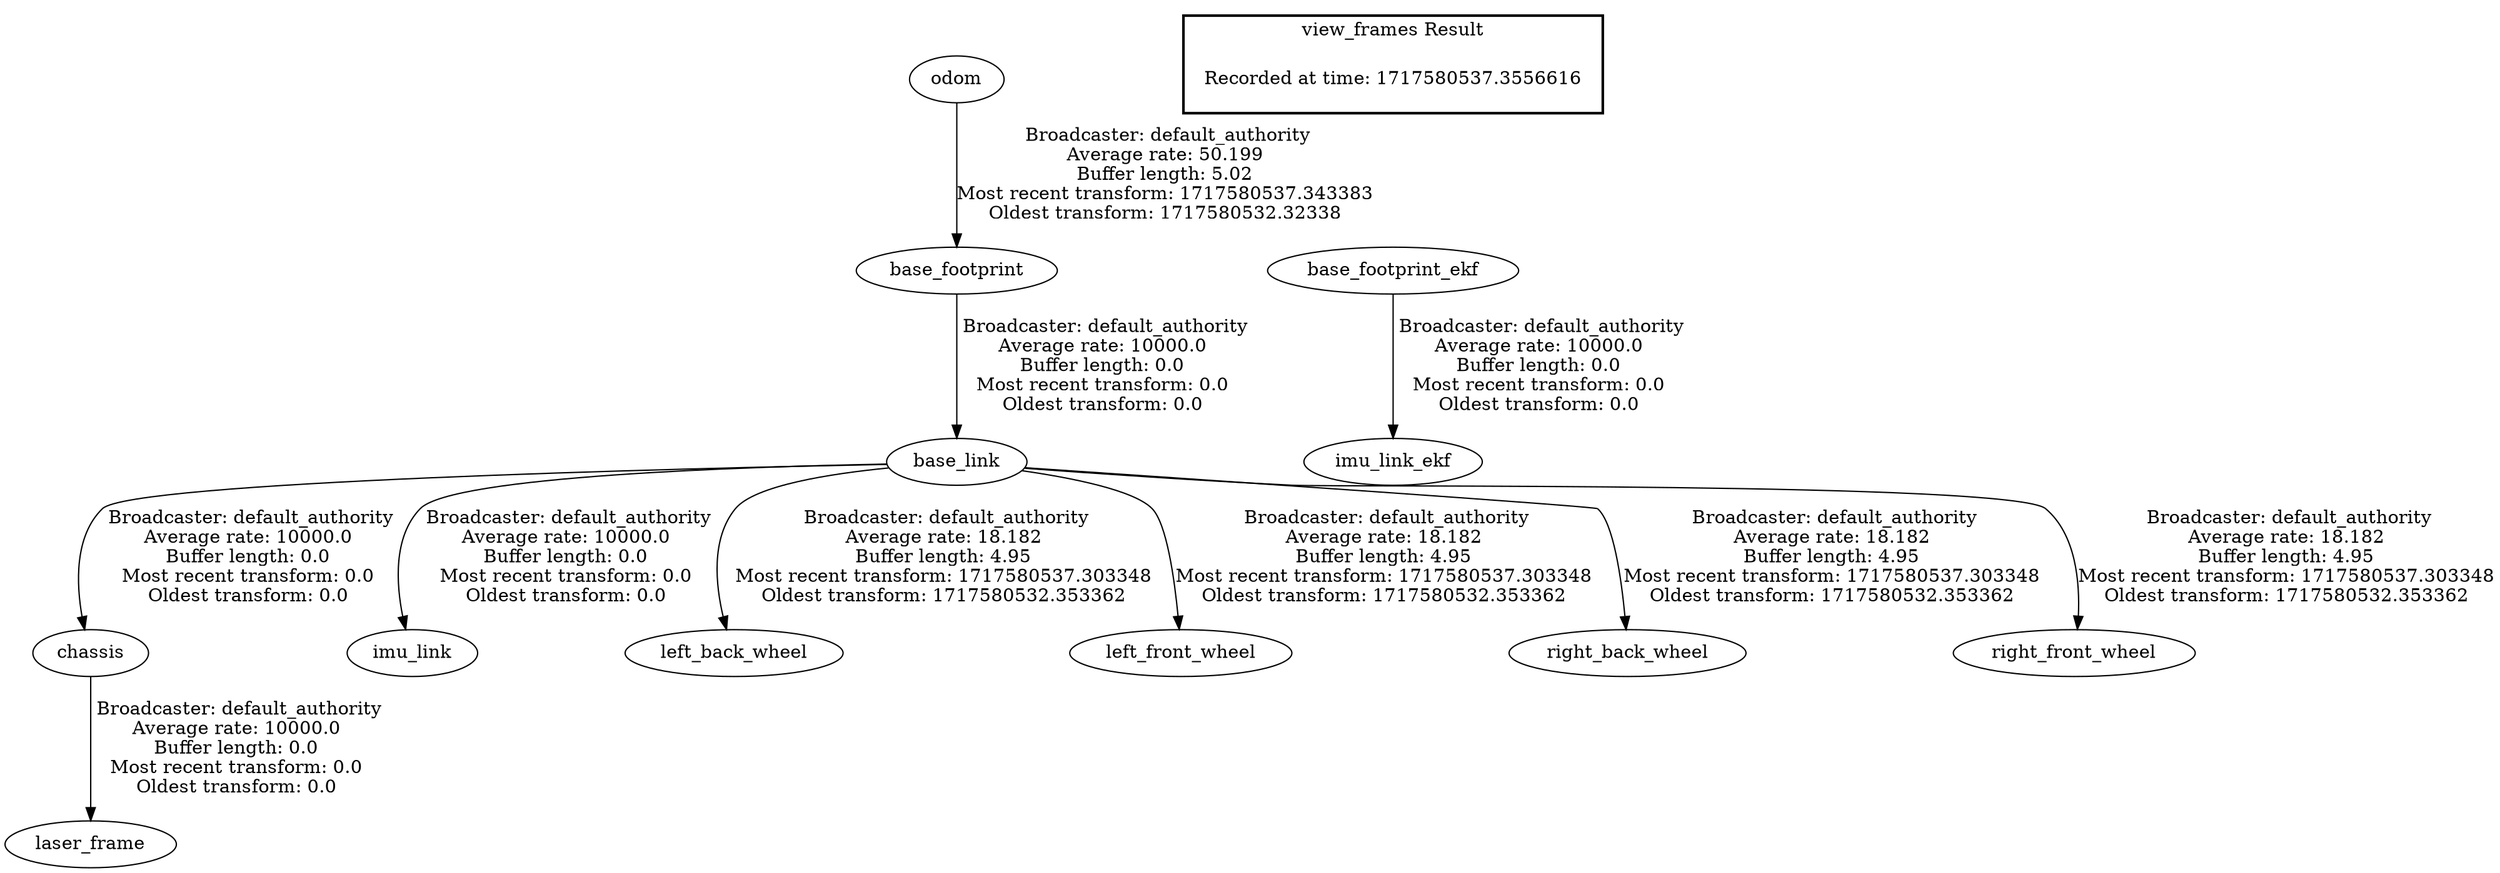 digraph G {
"odom" -> "base_footprint"[label=" Broadcaster: default_authority\nAverage rate: 50.199\nBuffer length: 5.02\nMost recent transform: 1717580537.343383\nOldest transform: 1717580532.32338\n"];
"base_footprint" -> "base_link"[label=" Broadcaster: default_authority\nAverage rate: 10000.0\nBuffer length: 0.0\nMost recent transform: 0.0\nOldest transform: 0.0\n"];
"base_link" -> "chassis"[label=" Broadcaster: default_authority\nAverage rate: 10000.0\nBuffer length: 0.0\nMost recent transform: 0.0\nOldest transform: 0.0\n"];
"base_link" -> "imu_link"[label=" Broadcaster: default_authority\nAverage rate: 10000.0\nBuffer length: 0.0\nMost recent transform: 0.0\nOldest transform: 0.0\n"];
"chassis" -> "laser_frame"[label=" Broadcaster: default_authority\nAverage rate: 10000.0\nBuffer length: 0.0\nMost recent transform: 0.0\nOldest transform: 0.0\n"];
"base_footprint_ekf" -> "imu_link_ekf"[label=" Broadcaster: default_authority\nAverage rate: 10000.0\nBuffer length: 0.0\nMost recent transform: 0.0\nOldest transform: 0.0\n"];
"base_link" -> "left_back_wheel"[label=" Broadcaster: default_authority\nAverage rate: 18.182\nBuffer length: 4.95\nMost recent transform: 1717580537.303348\nOldest transform: 1717580532.353362\n"];
"base_link" -> "left_front_wheel"[label=" Broadcaster: default_authority\nAverage rate: 18.182\nBuffer length: 4.95\nMost recent transform: 1717580537.303348\nOldest transform: 1717580532.353362\n"];
"base_link" -> "right_back_wheel"[label=" Broadcaster: default_authority\nAverage rate: 18.182\nBuffer length: 4.95\nMost recent transform: 1717580537.303348\nOldest transform: 1717580532.353362\n"];
"base_link" -> "right_front_wheel"[label=" Broadcaster: default_authority\nAverage rate: 18.182\nBuffer length: 4.95\nMost recent transform: 1717580537.303348\nOldest transform: 1717580532.353362\n"];
edge [style=invis];
 subgraph cluster_legend { style=bold; color=black; label ="view_frames Result";
"Recorded at time: 1717580537.3556616"[ shape=plaintext ] ;
}->"base_footprint_ekf";
}